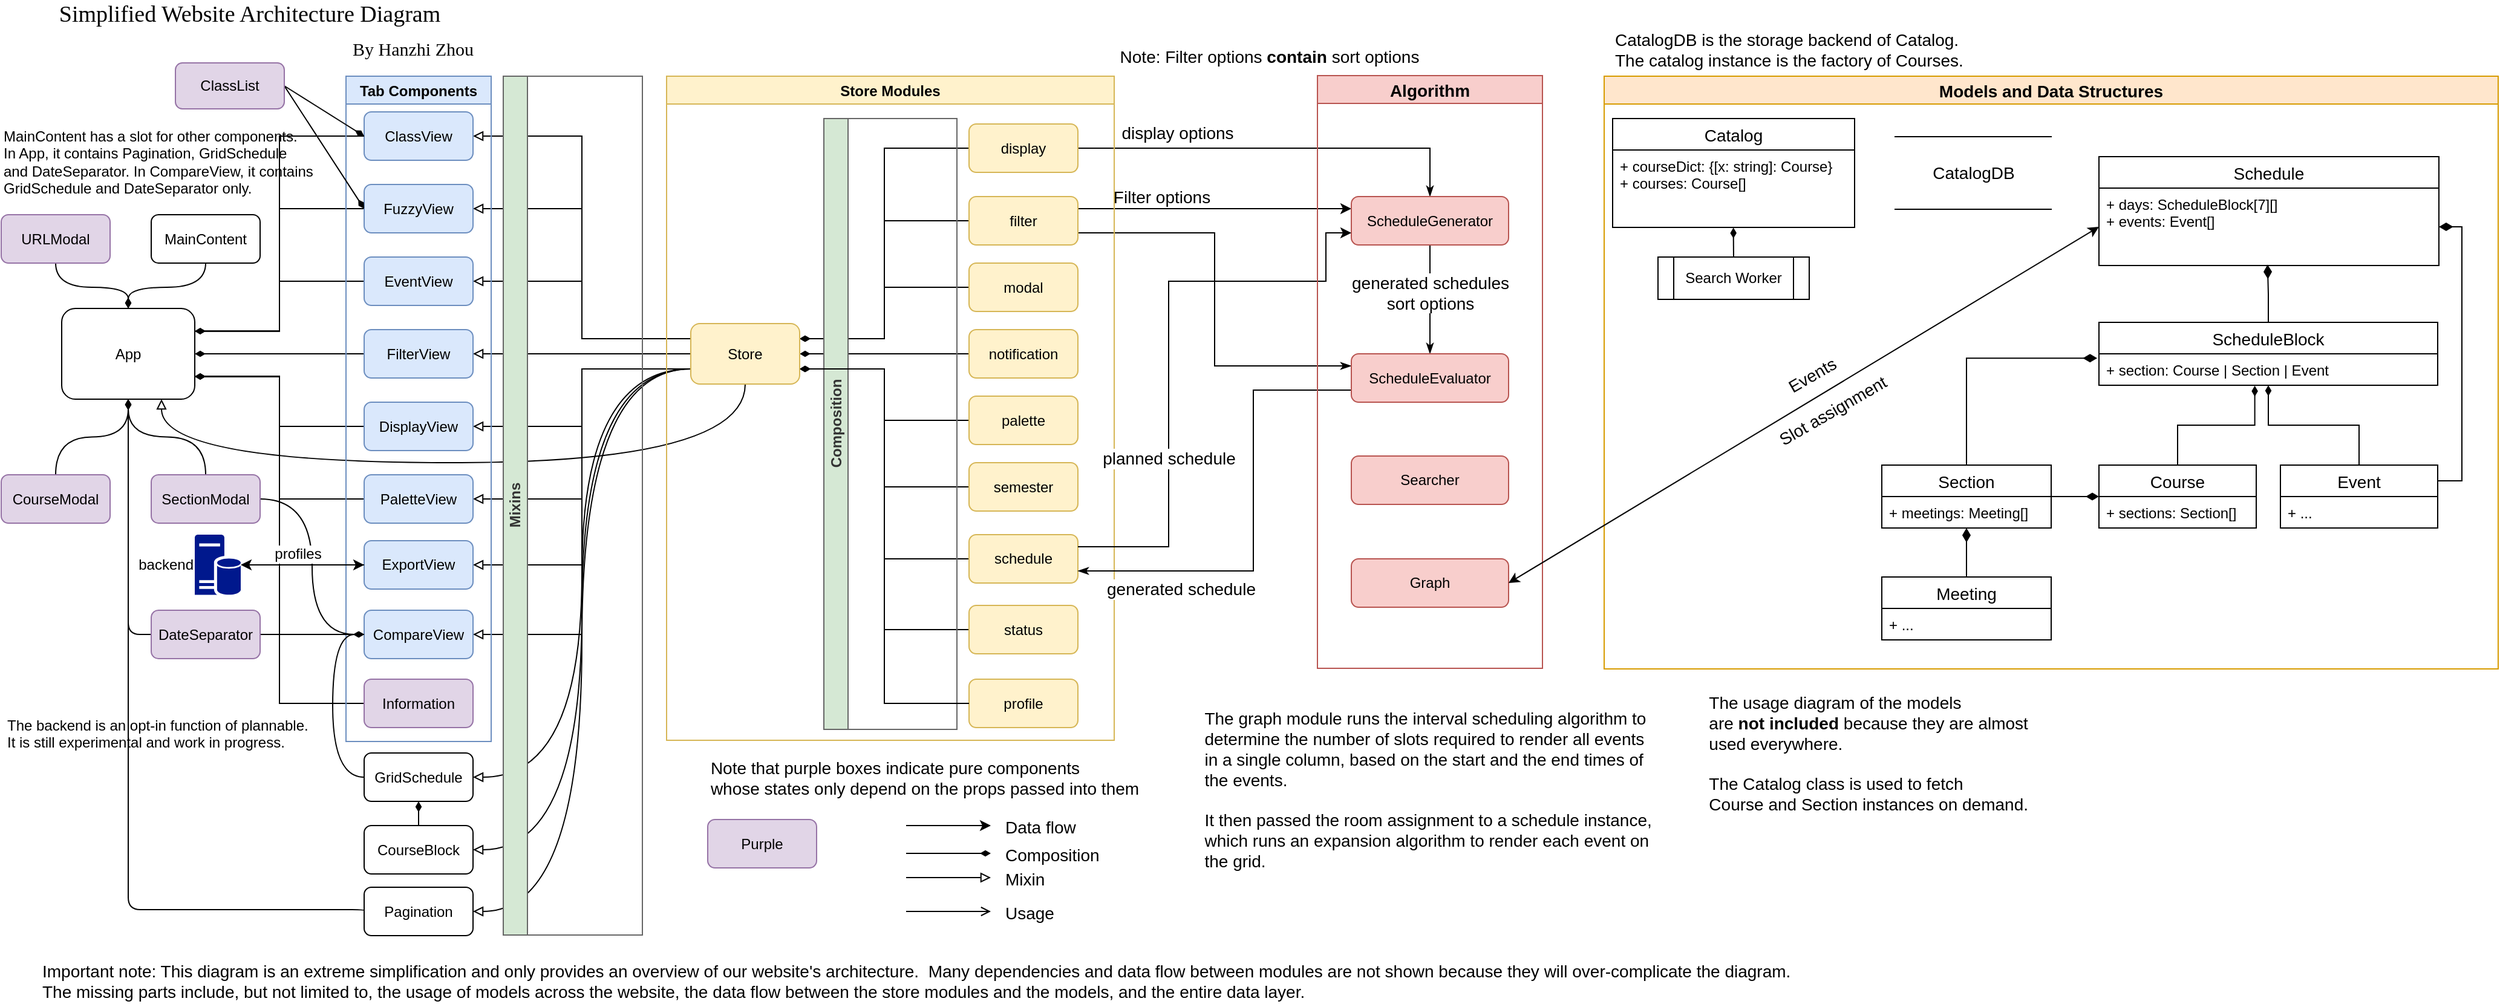 <mxfile version="14.1.7" type="github">
  <diagram id="ERyFU8kMDomWasQHlO6M" name="Page-1">
    <mxGraphModel dx="1550" dy="811" grid="1" gridSize="10" guides="1" tooltips="1" connect="1" arrows="1" fold="1" page="1" pageScale="1" pageWidth="1100" pageHeight="850" math="0" shadow="0">
      <root>
        <mxCell id="0" />
        <mxCell id="1" parent="0" />
        <mxCell id="Muoc5TNMA0XhnlQShsyw-18" style="edgeStyle=orthogonalEdgeStyle;rounded=1;orthogonalLoop=1;jettySize=auto;html=1;exitX=0;exitY=0.5;exitDx=0;exitDy=0;entryX=0.5;entryY=1;entryDx=0;entryDy=0;endArrow=diamondThin;endFill=1;" parent="1" source="nzDxdYiODuAXyzOCH1LF-58" target="nzDxdYiODuAXyzOCH1LF-39" edge="1">
          <mxGeometry relative="1" as="geometry">
            <Array as="points">
              <mxPoint x="306" y="760" />
              <mxPoint x="111" y="760" />
            </Array>
          </mxGeometry>
        </mxCell>
        <mxCell id="nzDxdYiODuAXyzOCH1LF-1" style="edgeStyle=orthogonalEdgeStyle;rounded=0;orthogonalLoop=1;jettySize=auto;html=1;exitX=0;exitY=0.5;exitDx=0;exitDy=0;startArrow=none;startFill=0;endArrow=diamondThin;endFill=1;fontSize=14;entryX=1;entryY=0.75;entryDx=0;entryDy=0;" parent="1" source="nzDxdYiODuAXyzOCH1LF-52" target="nzDxdYiODuAXyzOCH1LF-20" edge="1">
          <mxGeometry relative="1" as="geometry">
            <mxPoint x="671" y="360.5" as="targetPoint" />
          </mxGeometry>
        </mxCell>
        <mxCell id="nzDxdYiODuAXyzOCH1LF-2" style="edgeStyle=orthogonalEdgeStyle;rounded=0;orthogonalLoop=1;jettySize=auto;html=1;exitX=1;exitY=0.25;exitDx=0;exitDy=0;entryX=0;entryY=0.5;entryDx=0;entryDy=0;endArrow=none;endFill=0;startArrow=diamondThin;startFill=1;" parent="1" source="nzDxdYiODuAXyzOCH1LF-20" target="nzDxdYiODuAXyzOCH1LF-31" edge="1">
          <mxGeometry relative="1" as="geometry" />
        </mxCell>
        <mxCell id="nzDxdYiODuAXyzOCH1LF-3" style="edgeStyle=orthogonalEdgeStyle;rounded=0;orthogonalLoop=1;jettySize=auto;html=1;exitX=1;exitY=0.75;exitDx=0;exitDy=0;entryX=0;entryY=0.5;entryDx=0;entryDy=0;endArrow=none;endFill=0;startArrow=diamondThin;startFill=1;" parent="1" source="nzDxdYiODuAXyzOCH1LF-20" target="nzDxdYiODuAXyzOCH1LF-51" edge="1">
          <mxGeometry relative="1" as="geometry" />
        </mxCell>
        <mxCell id="nzDxdYiODuAXyzOCH1LF-4" style="edgeStyle=orthogonalEdgeStyle;rounded=0;orthogonalLoop=1;jettySize=auto;html=1;exitX=1;exitY=0.75;exitDx=0;exitDy=0;entryX=0;entryY=0.5;entryDx=0;entryDy=0;endArrow=none;endFill=0;startArrow=diamondThin;startFill=1;" parent="1" source="nzDxdYiODuAXyzOCH1LF-20" target="nzDxdYiODuAXyzOCH1LF-32" edge="1">
          <mxGeometry relative="1" as="geometry" />
        </mxCell>
        <mxCell id="nzDxdYiODuAXyzOCH1LF-5" style="edgeStyle=orthogonalEdgeStyle;rounded=0;orthogonalLoop=1;jettySize=auto;html=1;exitX=1;exitY=0.75;exitDx=0;exitDy=0;entryX=0;entryY=0.5;entryDx=0;entryDy=0;endArrow=none;endFill=0;startArrow=diamondThin;startFill=1;" parent="1" source="nzDxdYiODuAXyzOCH1LF-20" target="nzDxdYiODuAXyzOCH1LF-21" edge="1">
          <mxGeometry relative="1" as="geometry" />
        </mxCell>
        <mxCell id="nzDxdYiODuAXyzOCH1LF-6" style="edgeStyle=orthogonalEdgeStyle;rounded=0;orthogonalLoop=1;jettySize=auto;html=1;exitX=1;exitY=0.25;exitDx=0;exitDy=0;entryX=0;entryY=0.5;entryDx=0;entryDy=0;endArrow=none;endFill=0;startArrow=diamondThin;startFill=1;" parent="1" source="nzDxdYiODuAXyzOCH1LF-20" target="nzDxdYiODuAXyzOCH1LF-28" edge="1">
          <mxGeometry relative="1" as="geometry" />
        </mxCell>
        <mxCell id="nzDxdYiODuAXyzOCH1LF-7" style="edgeStyle=orthogonalEdgeStyle;rounded=0;orthogonalLoop=1;jettySize=auto;html=1;exitX=1;exitY=0.5;exitDx=0;exitDy=0;entryX=0;entryY=0.5;entryDx=0;entryDy=0;endArrow=none;endFill=0;startArrow=diamondThin;startFill=1;" parent="1" source="nzDxdYiODuAXyzOCH1LF-20" target="nzDxdYiODuAXyzOCH1LF-27" edge="1">
          <mxGeometry relative="1" as="geometry" />
        </mxCell>
        <mxCell id="nzDxdYiODuAXyzOCH1LF-8" style="edgeStyle=orthogonalEdgeStyle;rounded=0;orthogonalLoop=1;jettySize=auto;html=1;exitX=1;exitY=0.25;exitDx=0;exitDy=0;entryX=0;entryY=0.5;entryDx=0;entryDy=0;endArrow=none;endFill=0;startArrow=diamondThin;startFill=1;" parent="1" source="nzDxdYiODuAXyzOCH1LF-20" target="nzDxdYiODuAXyzOCH1LF-26" edge="1">
          <mxGeometry relative="1" as="geometry" />
        </mxCell>
        <mxCell id="nzDxdYiODuAXyzOCH1LF-9" style="edgeStyle=orthogonalEdgeStyle;rounded=0;orthogonalLoop=1;jettySize=auto;html=1;exitX=0;exitY=0.25;exitDx=0;exitDy=0;entryX=1;entryY=0.5;entryDx=0;entryDy=0;endArrow=block;endFill=0;startArrow=none;startFill=0;" parent="1" source="nzDxdYiODuAXyzOCH1LF-20" target="nzDxdYiODuAXyzOCH1LF-33" edge="1">
          <mxGeometry relative="1" as="geometry" />
        </mxCell>
        <mxCell id="nzDxdYiODuAXyzOCH1LF-10" style="edgeStyle=orthogonalEdgeStyle;rounded=0;orthogonalLoop=1;jettySize=auto;html=1;exitX=0;exitY=0.5;exitDx=0;exitDy=0;entryX=1;entryY=0.5;entryDx=0;entryDy=0;endArrow=block;endFill=0;startArrow=none;startFill=0;" parent="1" source="nzDxdYiODuAXyzOCH1LF-20" target="nzDxdYiODuAXyzOCH1LF-41" edge="1">
          <mxGeometry relative="1" as="geometry" />
        </mxCell>
        <mxCell id="nzDxdYiODuAXyzOCH1LF-11" style="edgeStyle=orthogonalEdgeStyle;rounded=0;orthogonalLoop=1;jettySize=auto;html=1;exitX=0;exitY=0.75;exitDx=0;exitDy=0;entryX=1;entryY=0.5;entryDx=0;entryDy=0;endArrow=block;endFill=0;startArrow=none;startFill=0;" parent="1" source="nzDxdYiODuAXyzOCH1LF-20" target="nzDxdYiODuAXyzOCH1LF-43" edge="1">
          <mxGeometry relative="1" as="geometry" />
        </mxCell>
        <mxCell id="nzDxdYiODuAXyzOCH1LF-12" style="edgeStyle=orthogonalEdgeStyle;rounded=0;orthogonalLoop=1;jettySize=auto;html=1;exitX=0;exitY=0.75;exitDx=0;exitDy=0;entryX=1;entryY=0.5;entryDx=0;entryDy=0;endArrow=block;endFill=0;startArrow=none;startFill=0;" parent="1" source="nzDxdYiODuAXyzOCH1LF-20" target="nzDxdYiODuAXyzOCH1LF-45" edge="1">
          <mxGeometry relative="1" as="geometry" />
        </mxCell>
        <mxCell id="nzDxdYiODuAXyzOCH1LF-13" style="edgeStyle=orthogonalEdgeStyle;rounded=0;orthogonalLoop=1;jettySize=auto;html=1;exitX=0;exitY=0.25;exitDx=0;exitDy=0;entryX=1;entryY=0.5;entryDx=0;entryDy=0;endArrow=block;endFill=0;startArrow=none;startFill=0;" parent="1" source="nzDxdYiODuAXyzOCH1LF-20" target="nzDxdYiODuAXyzOCH1LF-35" edge="1">
          <mxGeometry relative="1" as="geometry" />
        </mxCell>
        <mxCell id="nzDxdYiODuAXyzOCH1LF-14" style="edgeStyle=orthogonalEdgeStyle;rounded=0;orthogonalLoop=1;jettySize=auto;html=1;exitX=0;exitY=0.25;exitDx=0;exitDy=0;entryX=1;entryY=0.5;entryDx=0;entryDy=0;endArrow=block;endFill=0;startArrow=none;startFill=0;" parent="1" source="nzDxdYiODuAXyzOCH1LF-20" target="nzDxdYiODuAXyzOCH1LF-37" edge="1">
          <mxGeometry relative="1" as="geometry" />
        </mxCell>
        <mxCell id="nzDxdYiODuAXyzOCH1LF-15" style="edgeStyle=orthogonalEdgeStyle;curved=1;rounded=0;orthogonalLoop=1;jettySize=auto;html=1;exitX=0;exitY=0.75;exitDx=0;exitDy=0;startArrow=none;startFill=0;endArrow=block;endFill=0;entryX=1;entryY=0.5;entryDx=0;entryDy=0;" parent="1" source="nzDxdYiODuAXyzOCH1LF-20" target="nzDxdYiODuAXyzOCH1LF-60" edge="1">
          <mxGeometry relative="1" as="geometry">
            <mxPoint x="406" y="580.5" as="targetPoint" />
          </mxGeometry>
        </mxCell>
        <mxCell id="nzDxdYiODuAXyzOCH1LF-16" style="edgeStyle=orthogonalEdgeStyle;curved=1;rounded=0;orthogonalLoop=1;jettySize=auto;html=1;exitX=0;exitY=0.75;exitDx=0;exitDy=0;entryX=1;entryY=0.5;entryDx=0;entryDy=0;startArrow=none;startFill=0;endArrow=block;endFill=0;" parent="1" source="nzDxdYiODuAXyzOCH1LF-20" target="nzDxdYiODuAXyzOCH1LF-62" edge="1">
          <mxGeometry relative="1" as="geometry">
            <mxPoint x="398" y="640.5" as="targetPoint" />
          </mxGeometry>
        </mxCell>
        <mxCell id="nzDxdYiODuAXyzOCH1LF-17" style="edgeStyle=orthogonalEdgeStyle;curved=1;rounded=0;orthogonalLoop=1;jettySize=auto;html=1;exitX=0;exitY=0.75;exitDx=0;exitDy=0;entryX=1;entryY=0.5;entryDx=0;entryDy=0;startArrow=none;startFill=0;endArrow=block;endFill=0;" parent="1" source="nzDxdYiODuAXyzOCH1LF-20" target="nzDxdYiODuAXyzOCH1LF-58" edge="1">
          <mxGeometry relative="1" as="geometry" />
        </mxCell>
        <mxCell id="nzDxdYiODuAXyzOCH1LF-18" style="edgeStyle=orthogonalEdgeStyle;curved=1;rounded=0;orthogonalLoop=1;jettySize=auto;html=1;exitX=0.5;exitY=1;exitDx=0;exitDy=0;entryX=0.75;entryY=1;entryDx=0;entryDy=0;startArrow=none;startFill=0;endArrow=block;endFill=0;" parent="1" source="nzDxdYiODuAXyzOCH1LF-20" target="nzDxdYiODuAXyzOCH1LF-39" edge="1">
          <mxGeometry relative="1" as="geometry">
            <Array as="points">
              <mxPoint x="621" y="390.5" />
              <mxPoint x="139" y="390.5" />
            </Array>
          </mxGeometry>
        </mxCell>
        <mxCell id="nzDxdYiODuAXyzOCH1LF-19" style="edgeStyle=orthogonalEdgeStyle;rounded=0;orthogonalLoop=1;jettySize=auto;html=1;exitX=0;exitY=0.75;exitDx=0;exitDy=0;entryX=1;entryY=0.5;entryDx=0;entryDy=0;endArrow=block;endFill=0;" parent="1" source="nzDxdYiODuAXyzOCH1LF-20" target="nzDxdYiODuAXyzOCH1LF-49" edge="1">
          <mxGeometry relative="1" as="geometry" />
        </mxCell>
        <mxCell id="Muoc5TNMA0XhnlQShsyw-12" style="edgeStyle=orthogonalEdgeStyle;rounded=0;orthogonalLoop=1;jettySize=auto;html=1;exitX=0;exitY=0.75;exitDx=0;exitDy=0;entryX=1;entryY=0.5;entryDx=0;entryDy=0;endArrow=block;endFill=0;" parent="1" source="nzDxdYiODuAXyzOCH1LF-20" target="Muoc5TNMA0XhnlQShsyw-10" edge="1">
          <mxGeometry relative="1" as="geometry" />
        </mxCell>
        <mxCell id="nzDxdYiODuAXyzOCH1LF-20" value="Store" style="rounded=1;whiteSpace=wrap;html=1;fillColor=#fff2cc;strokeColor=#d6b656;" parent="1" vertex="1">
          <mxGeometry x="576" y="275.5" width="90" height="50" as="geometry" />
        </mxCell>
        <mxCell id="nzDxdYiODuAXyzOCH1LF-21" value="palette" style="rounded=1;whiteSpace=wrap;html=1;fillColor=#fff2cc;strokeColor=#d6b656;" parent="1" vertex="1">
          <mxGeometry x="806" y="335.5" width="90" height="40" as="geometry" />
        </mxCell>
        <mxCell id="nzDxdYiODuAXyzOCH1LF-22" style="edgeStyle=orthogonalEdgeStyle;rounded=0;orthogonalLoop=1;jettySize=auto;html=1;exitX=1;exitY=0.75;exitDx=0;exitDy=0;entryX=0;entryY=0.25;entryDx=0;entryDy=0;startArrow=none;startFill=0;endArrow=classicThin;endFill=1;fontSize=14;" parent="1" source="nzDxdYiODuAXyzOCH1LF-26" target="nzDxdYiODuAXyzOCH1LF-85" edge="1">
          <mxGeometry relative="1" as="geometry" />
        </mxCell>
        <mxCell id="nzDxdYiODuAXyzOCH1LF-23" value="sort options" style="text;html=1;resizable=0;points=[];align=center;verticalAlign=middle;labelBackgroundColor=#ffffff;fontSize=14;" parent="nzDxdYiODuAXyzOCH1LF-22" vertex="1" connectable="0">
          <mxGeometry x="0.28" y="12" relative="1" as="geometry">
            <mxPoint x="-55" y="-134" as="offset" />
          </mxGeometry>
        </mxCell>
        <mxCell id="nzDxdYiODuAXyzOCH1LF-24" style="edgeStyle=orthogonalEdgeStyle;rounded=0;orthogonalLoop=1;jettySize=auto;html=1;exitX=1;exitY=0.25;exitDx=0;exitDy=0;entryX=0;entryY=0.25;entryDx=0;entryDy=0;" parent="1" source="nzDxdYiODuAXyzOCH1LF-26" target="nzDxdYiODuAXyzOCH1LF-71" edge="1">
          <mxGeometry relative="1" as="geometry">
            <Array as="points">
              <mxPoint x="1081" y="180.5" />
              <mxPoint x="1081" y="180.5" />
            </Array>
          </mxGeometry>
        </mxCell>
        <mxCell id="nzDxdYiODuAXyzOCH1LF-25" value="Filter options" style="text;html=1;resizable=0;points=[];align=center;verticalAlign=middle;labelBackgroundColor=#ffffff;fontSize=14;" parent="nzDxdYiODuAXyzOCH1LF-24" vertex="1" connectable="0">
          <mxGeometry x="-0.214" relative="1" as="geometry">
            <mxPoint x="-20" y="-10" as="offset" />
          </mxGeometry>
        </mxCell>
        <mxCell id="nzDxdYiODuAXyzOCH1LF-26" value="filter" style="rounded=1;whiteSpace=wrap;html=1;fillColor=#fff2cc;strokeColor=#d6b656;" parent="1" vertex="1">
          <mxGeometry x="806" y="170.5" width="90" height="40" as="geometry" />
        </mxCell>
        <mxCell id="nzDxdYiODuAXyzOCH1LF-27" value="notification" style="rounded=1;whiteSpace=wrap;html=1;fillColor=#fff2cc;strokeColor=#d6b656;" parent="1" vertex="1">
          <mxGeometry x="806" y="280.5" width="90" height="40" as="geometry" />
        </mxCell>
        <mxCell id="nzDxdYiODuAXyzOCH1LF-28" value="modal" style="rounded=1;whiteSpace=wrap;html=1;fillColor=#fff2cc;strokeColor=#d6b656;" parent="1" vertex="1">
          <mxGeometry x="806" y="225.5" width="90" height="40" as="geometry" />
        </mxCell>
        <mxCell id="nzDxdYiODuAXyzOCH1LF-29" style="edgeStyle=orthogonalEdgeStyle;rounded=0;orthogonalLoop=1;jettySize=auto;html=1;entryX=0.5;entryY=0;entryDx=0;entryDy=0;startArrow=none;startFill=0;endArrow=classicThin;endFill=1;fontSize=15;" parent="1" source="nzDxdYiODuAXyzOCH1LF-31" target="nzDxdYiODuAXyzOCH1LF-71" edge="1">
          <mxGeometry relative="1" as="geometry" />
        </mxCell>
        <mxCell id="nzDxdYiODuAXyzOCH1LF-30" value="display options" style="text;html=1;resizable=0;points=[];align=center;verticalAlign=middle;labelBackgroundColor=#ffffff;fontSize=14;" parent="nzDxdYiODuAXyzOCH1LF-29" vertex="1" connectable="0">
          <mxGeometry x="0.137" y="1" relative="1" as="geometry">
            <mxPoint x="-106" y="-11.5" as="offset" />
          </mxGeometry>
        </mxCell>
        <mxCell id="nzDxdYiODuAXyzOCH1LF-31" value="display" style="rounded=1;whiteSpace=wrap;html=1;fillColor=#fff2cc;strokeColor=#d6b656;" parent="1" vertex="1">
          <mxGeometry x="806" y="110.5" width="90" height="40" as="geometry" />
        </mxCell>
        <mxCell id="nzDxdYiODuAXyzOCH1LF-32" value="semester" style="rounded=1;whiteSpace=wrap;html=1;fillColor=#fff2cc;strokeColor=#d6b656;" parent="1" vertex="1">
          <mxGeometry x="806" y="390.5" width="90" height="40" as="geometry" />
        </mxCell>
        <mxCell id="nzDxdYiODuAXyzOCH1LF-33" value="ClassView" style="rounded=1;whiteSpace=wrap;html=1;fillColor=#dae8fc;strokeColor=#6c8ebf;" parent="1" vertex="1">
          <mxGeometry x="306" y="100.5" width="90" height="40" as="geometry" />
        </mxCell>
        <mxCell id="nzDxdYiODuAXyzOCH1LF-34" style="edgeStyle=orthogonalEdgeStyle;rounded=0;orthogonalLoop=1;jettySize=auto;html=1;exitX=0;exitY=0.5;exitDx=0;exitDy=0;entryX=1;entryY=0.25;entryDx=0;entryDy=0;endArrow=diamondThin;endFill=1;" parent="1" source="nzDxdYiODuAXyzOCH1LF-35" target="nzDxdYiODuAXyzOCH1LF-39" edge="1">
          <mxGeometry relative="1" as="geometry" />
        </mxCell>
        <mxCell id="nzDxdYiODuAXyzOCH1LF-35" value="FuzzyView" style="rounded=1;whiteSpace=wrap;html=1;fillColor=#dae8fc;strokeColor=#6c8ebf;" parent="1" vertex="1">
          <mxGeometry x="306" y="160.5" width="90" height="40" as="geometry" />
        </mxCell>
        <mxCell id="nzDxdYiODuAXyzOCH1LF-36" style="edgeStyle=orthogonalEdgeStyle;rounded=0;orthogonalLoop=1;jettySize=auto;html=1;exitX=0;exitY=0.5;exitDx=0;exitDy=0;entryX=1;entryY=0.25;entryDx=0;entryDy=0;endArrow=diamondThin;endFill=1;" parent="1" source="nzDxdYiODuAXyzOCH1LF-37" target="nzDxdYiODuAXyzOCH1LF-39" edge="1">
          <mxGeometry relative="1" as="geometry" />
        </mxCell>
        <mxCell id="nzDxdYiODuAXyzOCH1LF-37" value="EventView" style="rounded=1;whiteSpace=wrap;html=1;fillColor=#dae8fc;strokeColor=#6c8ebf;" parent="1" vertex="1">
          <mxGeometry x="306" y="220.5" width="90" height="40" as="geometry" />
        </mxCell>
        <mxCell id="nzDxdYiODuAXyzOCH1LF-38" style="edgeStyle=orthogonalEdgeStyle;rounded=0;orthogonalLoop=1;jettySize=auto;html=1;exitX=1;exitY=0.25;exitDx=0;exitDy=0;entryX=0;entryY=0.5;entryDx=0;entryDy=0;endArrow=none;endFill=0;startArrow=diamondThin;startFill=1;" parent="1" source="nzDxdYiODuAXyzOCH1LF-39" target="nzDxdYiODuAXyzOCH1LF-33" edge="1">
          <mxGeometry relative="1" as="geometry">
            <Array as="points">
              <mxPoint x="236" y="281.5" />
              <mxPoint x="236" y="120.5" />
            </Array>
          </mxGeometry>
        </mxCell>
        <mxCell id="nzDxdYiODuAXyzOCH1LF-39" value="App" style="rounded=1;whiteSpace=wrap;html=1;" parent="1" vertex="1">
          <mxGeometry x="56" y="263" width="110" height="75" as="geometry" />
        </mxCell>
        <mxCell id="nzDxdYiODuAXyzOCH1LF-40" style="edgeStyle=orthogonalEdgeStyle;rounded=0;orthogonalLoop=1;jettySize=auto;html=1;exitX=0;exitY=0.5;exitDx=0;exitDy=0;entryX=1;entryY=0.5;entryDx=0;entryDy=0;endArrow=diamondThin;endFill=1;" parent="1" source="nzDxdYiODuAXyzOCH1LF-41" target="nzDxdYiODuAXyzOCH1LF-39" edge="1">
          <mxGeometry relative="1" as="geometry" />
        </mxCell>
        <mxCell id="nzDxdYiODuAXyzOCH1LF-41" value="FilterView" style="rounded=1;whiteSpace=wrap;html=1;fillColor=#dae8fc;strokeColor=#6c8ebf;" parent="1" vertex="1">
          <mxGeometry x="306" y="280.5" width="90" height="40" as="geometry" />
        </mxCell>
        <mxCell id="nzDxdYiODuAXyzOCH1LF-42" style="edgeStyle=orthogonalEdgeStyle;rounded=0;orthogonalLoop=1;jettySize=auto;html=1;exitX=0;exitY=0.5;exitDx=0;exitDy=0;entryX=1;entryY=0.75;entryDx=0;entryDy=0;endArrow=diamondThin;endFill=1;" parent="1" source="nzDxdYiODuAXyzOCH1LF-43" target="nzDxdYiODuAXyzOCH1LF-39" edge="1">
          <mxGeometry relative="1" as="geometry" />
        </mxCell>
        <mxCell id="nzDxdYiODuAXyzOCH1LF-43" value="DisplayView" style="rounded=1;whiteSpace=wrap;html=1;fillColor=#dae8fc;strokeColor=#6c8ebf;" parent="1" vertex="1">
          <mxGeometry x="306" y="340.5" width="90" height="40" as="geometry" />
        </mxCell>
        <mxCell id="nzDxdYiODuAXyzOCH1LF-44" style="edgeStyle=orthogonalEdgeStyle;rounded=0;orthogonalLoop=1;jettySize=auto;html=1;exitX=0;exitY=0.5;exitDx=0;exitDy=0;endArrow=diamondThin;endFill=1;entryX=1;entryY=0.75;entryDx=0;entryDy=0;" parent="1" source="nzDxdYiODuAXyzOCH1LF-45" target="nzDxdYiODuAXyzOCH1LF-39" edge="1">
          <mxGeometry relative="1" as="geometry">
            <mxPoint x="176" y="370.5" as="targetPoint" />
          </mxGeometry>
        </mxCell>
        <mxCell id="nzDxdYiODuAXyzOCH1LF-45" value="PaletteView" style="rounded=1;whiteSpace=wrap;html=1;fillColor=#dae8fc;strokeColor=#6c8ebf;" parent="1" vertex="1">
          <mxGeometry x="306" y="400.5" width="90" height="40" as="geometry" />
        </mxCell>
        <mxCell id="nzDxdYiODuAXyzOCH1LF-46" style="edgeStyle=orthogonalEdgeStyle;rounded=0;orthogonalLoop=1;jettySize=auto;html=1;exitX=0;exitY=0.5;exitDx=0;exitDy=0;entryX=1;entryY=0.75;entryDx=0;entryDy=0;endArrow=diamondThin;endFill=1;" parent="1" source="nzDxdYiODuAXyzOCH1LF-48" target="nzDxdYiODuAXyzOCH1LF-39" edge="1">
          <mxGeometry relative="1" as="geometry" />
        </mxCell>
        <mxCell id="nzDxdYiODuAXyzOCH1LF-47" value="Tab Components" style="swimlane;startSize=23;fillColor=#dae8fc;strokeColor=#6c8ebf;" parent="1" vertex="1">
          <mxGeometry x="291" y="71" width="120" height="550" as="geometry" />
        </mxCell>
        <mxCell id="nzDxdYiODuAXyzOCH1LF-48" value="Information" style="rounded=1;whiteSpace=wrap;html=1;fillColor=#e1d5e7;strokeColor=#9673a6;gradientDirection=east;" parent="nzDxdYiODuAXyzOCH1LF-47" vertex="1">
          <mxGeometry x="15" y="498.5" width="90" height="40" as="geometry" />
        </mxCell>
        <mxCell id="nzDxdYiODuAXyzOCH1LF-49" value="ExportView" style="rounded=1;whiteSpace=wrap;html=1;fillColor=#dae8fc;strokeColor=#6c8ebf;" parent="nzDxdYiODuAXyzOCH1LF-47" vertex="1">
          <mxGeometry x="15" y="384" width="90" height="40" as="geometry" />
        </mxCell>
        <mxCell id="Muoc5TNMA0XhnlQShsyw-10" value="CompareView" style="rounded=1;whiteSpace=wrap;html=1;fillColor=#dae8fc;strokeColor=#6c8ebf;" parent="nzDxdYiODuAXyzOCH1LF-47" vertex="1">
          <mxGeometry x="15" y="441.5" width="90" height="40" as="geometry" />
        </mxCell>
        <mxCell id="nzDxdYiODuAXyzOCH1LF-50" value="Store Modules" style="swimlane;startSize=23;fillColor=#fff2cc;strokeColor=#d6b656;" parent="1" vertex="1">
          <mxGeometry x="556" y="71" width="370" height="549" as="geometry" />
        </mxCell>
        <mxCell id="nzDxdYiODuAXyzOCH1LF-51" value="status" style="rounded=1;whiteSpace=wrap;html=1;fillColor=#fff2cc;strokeColor=#d6b656;" parent="nzDxdYiODuAXyzOCH1LF-50" vertex="1">
          <mxGeometry x="250" y="437.5" width="90" height="40" as="geometry" />
        </mxCell>
        <mxCell id="nzDxdYiODuAXyzOCH1LF-52" value="schedule" style="rounded=1;whiteSpace=wrap;html=1;fillColor=#fff2cc;strokeColor=#d6b656;" parent="nzDxdYiODuAXyzOCH1LF-50" vertex="1">
          <mxGeometry x="250" y="379" width="90" height="40" as="geometry" />
        </mxCell>
        <mxCell id="nzDxdYiODuAXyzOCH1LF-53" value="Composition" style="swimlane;html=1;horizontal=0;startSize=20;fillColor=#D5E8D4;strokeColor=#666666;fontColor=#333333;container=0;shadow=0;glass=0;noLabel=0;" parent="nzDxdYiODuAXyzOCH1LF-50" vertex="1">
          <mxGeometry x="130" y="35" width="110" height="505" as="geometry" />
        </mxCell>
        <mxCell id="Muoc5TNMA0XhnlQShsyw-3" value="profile" style="rounded=1;whiteSpace=wrap;html=1;fillColor=#fff2cc;strokeColor=#d6b656;" parent="nzDxdYiODuAXyzOCH1LF-50" vertex="1">
          <mxGeometry x="250" y="498.5" width="90" height="40" as="geometry" />
        </mxCell>
        <mxCell id="nzDxdYiODuAXyzOCH1LF-54" value="Mixins" style="swimlane;html=1;horizontal=0;startSize=20;fillColor=#D5E8D4;strokeColor=#666666;fontColor=#333333;container=0;shadow=0;glass=0;noLabel=0;" parent="1" vertex="1">
          <mxGeometry x="421" y="71" width="115" height="710" as="geometry" />
        </mxCell>
        <mxCell id="iQl6EakvjAqMdKo7xbz1-8" style="edgeStyle=none;rounded=0;orthogonalLoop=1;jettySize=auto;html=1;exitX=1;exitY=0.5;exitDx=0;exitDy=0;entryX=0;entryY=0.5;entryDx=0;entryDy=0;startArrow=none;startFill=0;endArrow=diamondThin;endFill=1;" edge="1" parent="1" source="nzDxdYiODuAXyzOCH1LF-56" target="nzDxdYiODuAXyzOCH1LF-33">
          <mxGeometry relative="1" as="geometry" />
        </mxCell>
        <mxCell id="iQl6EakvjAqMdKo7xbz1-9" style="edgeStyle=none;rounded=0;orthogonalLoop=1;jettySize=auto;html=1;exitX=1;exitY=0.5;exitDx=0;exitDy=0;entryX=0;entryY=0.5;entryDx=0;entryDy=0;startArrow=none;startFill=0;endArrow=diamondThin;endFill=1;" edge="1" parent="1" source="nzDxdYiODuAXyzOCH1LF-56" target="nzDxdYiODuAXyzOCH1LF-35">
          <mxGeometry relative="1" as="geometry" />
        </mxCell>
        <mxCell id="nzDxdYiODuAXyzOCH1LF-56" value="ClassList" style="rounded=1;whiteSpace=wrap;html=1;shadow=0;glass=0;fillColor=#e1d5e7;strokeColor=#9673a6;" parent="1" vertex="1">
          <mxGeometry x="150" y="60" width="90" height="38" as="geometry" />
        </mxCell>
        <mxCell id="nzDxdYiODuAXyzOCH1LF-58" value="Pagination" style="rounded=1;whiteSpace=wrap;html=1;" parent="1" vertex="1">
          <mxGeometry x="306" y="741.5" width="90" height="40" as="geometry" />
        </mxCell>
        <mxCell id="nHiB1nygXGf1CDyIcivE-1" style="edgeStyle=orthogonalEdgeStyle;rounded=0;orthogonalLoop=1;jettySize=auto;html=1;exitX=0;exitY=0.5;exitDx=0;exitDy=0;entryX=0;entryY=0.5;entryDx=0;entryDy=0;curved=1;endArrow=diamondThin;endFill=1;" parent="1" source="nzDxdYiODuAXyzOCH1LF-60" target="Muoc5TNMA0XhnlQShsyw-10" edge="1">
          <mxGeometry relative="1" as="geometry">
            <Array as="points">
              <mxPoint x="280" y="650" />
              <mxPoint x="280" y="533" />
            </Array>
          </mxGeometry>
        </mxCell>
        <mxCell id="nzDxdYiODuAXyzOCH1LF-60" value="GridSchedule" style="rounded=1;whiteSpace=wrap;html=1;" parent="1" vertex="1">
          <mxGeometry x="306" y="630.5" width="90" height="40" as="geometry" />
        </mxCell>
        <mxCell id="nzDxdYiODuAXyzOCH1LF-61" style="edgeStyle=orthogonalEdgeStyle;curved=1;rounded=0;orthogonalLoop=1;jettySize=auto;html=1;exitX=0.5;exitY=0;exitDx=0;exitDy=0;entryX=0.5;entryY=1;entryDx=0;entryDy=0;startArrow=none;startFill=0;endArrow=diamondThin;endFill=1;" parent="1" source="nzDxdYiODuAXyzOCH1LF-62" target="nzDxdYiODuAXyzOCH1LF-60" edge="1">
          <mxGeometry relative="1" as="geometry" />
        </mxCell>
        <mxCell id="nzDxdYiODuAXyzOCH1LF-62" value="CourseBlock" style="rounded=1;whiteSpace=wrap;html=1;" parent="1" vertex="1">
          <mxGeometry x="306" y="690.5" width="90" height="40" as="geometry" />
        </mxCell>
        <mxCell id="nzDxdYiODuAXyzOCH1LF-63" value="" style="edgeStyle=orthogonalEdgeStyle;curved=1;rounded=0;orthogonalLoop=1;jettySize=auto;html=1;startArrow=none;startFill=0;endArrow=diamondThin;endFill=1;" parent="1" source="nzDxdYiODuAXyzOCH1LF-64" target="nzDxdYiODuAXyzOCH1LF-39" edge="1">
          <mxGeometry relative="1" as="geometry" />
        </mxCell>
        <mxCell id="nzDxdYiODuAXyzOCH1LF-64" value="CourseModal" style="rounded=1;whiteSpace=wrap;html=1;fillColor=#e1d5e7;strokeColor=#9673a6;" parent="1" vertex="1">
          <mxGeometry x="6" y="400.5" width="90" height="40" as="geometry" />
        </mxCell>
        <mxCell id="nzDxdYiODuAXyzOCH1LF-65" value="" style="edgeStyle=orthogonalEdgeStyle;curved=1;rounded=0;orthogonalLoop=1;jettySize=auto;html=1;startArrow=none;startFill=0;endArrow=diamondThin;endFill=1;" parent="1" source="nzDxdYiODuAXyzOCH1LF-66" target="nzDxdYiODuAXyzOCH1LF-39" edge="1">
          <mxGeometry relative="1" as="geometry" />
        </mxCell>
        <mxCell id="nzDxdYiODuAXyzOCH1LF-66" value="MainContent" style="rounded=1;whiteSpace=wrap;html=1;" parent="1" vertex="1">
          <mxGeometry x="130" y="185.5" width="90" height="40" as="geometry" />
        </mxCell>
        <mxCell id="nzDxdYiODuAXyzOCH1LF-67" value="Purple" style="rounded=1;whiteSpace=wrap;html=1;fillColor=#e1d5e7;strokeColor=#9673a6;" parent="1" vertex="1">
          <mxGeometry x="590" y="685.5" width="90" height="40" as="geometry" />
        </mxCell>
        <mxCell id="nzDxdYiODuAXyzOCH1LF-68" value="&lt;div style=&quot;text-align: left; font-size: 14px;&quot;&gt;&lt;span style=&quot;font-size: 14px;&quot;&gt;Note that purple boxes indicate pure components&amp;nbsp;&lt;/span&gt;&lt;/div&gt;&lt;div style=&quot;text-align: left; font-size: 14px;&quot;&gt;&lt;span style=&quot;font-size: 14px;&quot;&gt;whose states only depend on the props passed into them&lt;/span&gt;&lt;/div&gt;" style="text;html=1;resizable=0;autosize=1;align=center;verticalAlign=middle;points=[];fillColor=none;strokeColor=none;rounded=0;shadow=0;glass=0;fontSize=14;" parent="1" vertex="1">
          <mxGeometry x="574" y="630.5" width="390" height="40" as="geometry" />
        </mxCell>
        <mxCell id="nzDxdYiODuAXyzOCH1LF-69" style="edgeStyle=orthogonalEdgeStyle;curved=1;rounded=0;orthogonalLoop=1;jettySize=auto;html=1;entryX=0.5;entryY=0;entryDx=0;entryDy=0;startArrow=none;startFill=0;endArrow=classicThin;endFill=1;fontSize=14;" parent="1" source="nzDxdYiODuAXyzOCH1LF-71" target="nzDxdYiODuAXyzOCH1LF-85" edge="1">
          <mxGeometry relative="1" as="geometry" />
        </mxCell>
        <mxCell id="nzDxdYiODuAXyzOCH1LF-70" value="generated schedules&lt;br&gt;sort options&lt;br&gt;" style="text;html=1;resizable=0;points=[];align=center;verticalAlign=middle;labelBackgroundColor=#ffffff;fontSize=14;" parent="nzDxdYiODuAXyzOCH1LF-69" vertex="1" connectable="0">
          <mxGeometry x="-0.289" relative="1" as="geometry">
            <mxPoint y="7" as="offset" />
          </mxGeometry>
        </mxCell>
        <mxCell id="nzDxdYiODuAXyzOCH1LF-71" value="ScheduleGenerator" style="rounded=1;whiteSpace=wrap;html=1;fillColor=#f8cecc;strokeColor=#b85450;" parent="1" vertex="1">
          <mxGeometry x="1122" y="170.5" width="130" height="40" as="geometry" />
        </mxCell>
        <mxCell id="nzDxdYiODuAXyzOCH1LF-72" style="edgeStyle=orthogonalEdgeStyle;rounded=0;orthogonalLoop=1;jettySize=auto;html=1;exitX=0;exitY=0.75;exitDx=0;exitDy=0;entryX=1;entryY=0.75;entryDx=0;entryDy=0;startArrow=none;startFill=0;endArrow=classicThin;endFill=1;fontSize=14;" parent="1" source="nzDxdYiODuAXyzOCH1LF-85" target="nzDxdYiODuAXyzOCH1LF-52" edge="1">
          <mxGeometry relative="1" as="geometry">
            <Array as="points">
              <mxPoint x="1041" y="330.5" />
              <mxPoint x="1041" y="479.5" />
            </Array>
          </mxGeometry>
        </mxCell>
        <mxCell id="nzDxdYiODuAXyzOCH1LF-73" value="generated schedule" style="text;html=1;resizable=0;points=[];align=center;verticalAlign=middle;labelBackgroundColor=#ffffff;fontSize=14;direction=south;" parent="nzDxdYiODuAXyzOCH1LF-72" vertex="1" connectable="0">
          <mxGeometry x="-0.088" y="-69" relative="1" as="geometry">
            <mxPoint x="9" y="74.5" as="offset" />
          </mxGeometry>
        </mxCell>
        <mxCell id="nzDxdYiODuAXyzOCH1LF-74" value="Note: Filter options &lt;b&gt;contain&lt;/b&gt; sort options" style="text;html=1;resizable=0;autosize=1;align=center;verticalAlign=middle;points=[];fillColor=none;strokeColor=none;rounded=0;shadow=0;glass=0;fontSize=14;" parent="1" vertex="1">
          <mxGeometry x="924" y="44.5" width="260" height="20" as="geometry" />
        </mxCell>
        <mxCell id="nzDxdYiODuAXyzOCH1LF-75" style="edgeStyle=orthogonalEdgeStyle;rounded=0;orthogonalLoop=1;jettySize=auto;html=1;exitX=1;exitY=0.25;exitDx=0;exitDy=0;entryX=0;entryY=0.75;entryDx=0;entryDy=0;" parent="1" source="nzDxdYiODuAXyzOCH1LF-52" target="nzDxdYiODuAXyzOCH1LF-71" edge="1">
          <mxGeometry relative="1" as="geometry">
            <Array as="points">
              <mxPoint x="971" y="459.5" />
              <mxPoint x="971" y="240.5" />
              <mxPoint x="1101" y="240.5" />
              <mxPoint x="1101" y="200.5" />
            </Array>
          </mxGeometry>
        </mxCell>
        <mxCell id="nzDxdYiODuAXyzOCH1LF-76" value="&lt;span style=&quot;font-size: 14px;&quot;&gt;planned schedule&lt;/span&gt;" style="text;html=1;resizable=0;points=[];align=center;verticalAlign=middle;labelBackgroundColor=#ffffff;fontSize=14;" parent="nzDxdYiODuAXyzOCH1LF-75" vertex="1" connectable="0">
          <mxGeometry x="-0.316" relative="1" as="geometry">
            <mxPoint y="18" as="offset" />
          </mxGeometry>
        </mxCell>
        <mxCell id="nzDxdYiODuAXyzOCH1LF-77" value="" style="edgeStyle=orthogonalEdgeStyle;rounded=0;orthogonalLoop=1;jettySize=auto;html=1;fontSize=14;" parent="1" edge="1">
          <mxGeometry relative="1" as="geometry">
            <mxPoint x="754" y="690.5" as="sourcePoint" />
            <mxPoint x="824" y="690.5" as="targetPoint" />
          </mxGeometry>
        </mxCell>
        <mxCell id="nzDxdYiODuAXyzOCH1LF-78" value="Data flow" style="text;html=1;resizable=0;points=[];autosize=1;align=left;verticalAlign=top;spacingTop=-4;fontSize=14;" parent="1" vertex="1">
          <mxGeometry x="834" y="680.5" width="70" height="20" as="geometry" />
        </mxCell>
        <mxCell id="nzDxdYiODuAXyzOCH1LF-79" value="" style="edgeStyle=orthogonalEdgeStyle;rounded=0;orthogonalLoop=1;jettySize=auto;html=1;fontSize=14;endArrow=diamondThin;endFill=1;" parent="1" edge="1">
          <mxGeometry relative="1" as="geometry">
            <mxPoint x="754" y="713.5" as="sourcePoint" />
            <mxPoint x="824" y="713.5" as="targetPoint" />
          </mxGeometry>
        </mxCell>
        <mxCell id="nzDxdYiODuAXyzOCH1LF-80" value="Composition" style="text;html=1;resizable=0;points=[];autosize=1;align=left;verticalAlign=top;spacingTop=-4;fontSize=14;" parent="1" vertex="1">
          <mxGeometry x="834" y="703.5" width="90" height="20" as="geometry" />
        </mxCell>
        <mxCell id="nzDxdYiODuAXyzOCH1LF-81" value="" style="edgeStyle=orthogonalEdgeStyle;rounded=0;orthogonalLoop=1;jettySize=auto;html=1;fontSize=14;endArrow=block;endFill=0;" parent="1" edge="1">
          <mxGeometry relative="1" as="geometry">
            <mxPoint x="754" y="733.5" as="sourcePoint" />
            <mxPoint x="824" y="733.5" as="targetPoint" />
          </mxGeometry>
        </mxCell>
        <mxCell id="nzDxdYiODuAXyzOCH1LF-82" value="Mixin" style="text;html=1;resizable=0;points=[];autosize=1;align=left;verticalAlign=top;spacingTop=-4;fontSize=14;" parent="1" vertex="1">
          <mxGeometry x="834" y="723.5" width="50" height="20" as="geometry" />
        </mxCell>
        <mxCell id="nzDxdYiODuAXyzOCH1LF-83" value="Algorithm" style="swimlane;fontSize=14;fillColor=#f8cecc;strokeColor=#b85450;" parent="1" vertex="1">
          <mxGeometry x="1094" y="70.5" width="186" height="490" as="geometry" />
        </mxCell>
        <mxCell id="nzDxdYiODuAXyzOCH1LF-85" value="ScheduleEvaluator" style="rounded=1;whiteSpace=wrap;html=1;fillColor=#f8cecc;strokeColor=#b85450;" parent="nzDxdYiODuAXyzOCH1LF-83" vertex="1">
          <mxGeometry x="28" y="230" width="130" height="40" as="geometry" />
        </mxCell>
        <mxCell id="nzDxdYiODuAXyzOCH1LF-87" value="Graph" style="rounded=1;whiteSpace=wrap;html=1;fillColor=#f8cecc;strokeColor=#b85450;" parent="nzDxdYiODuAXyzOCH1LF-83" vertex="1">
          <mxGeometry x="28" y="399.5" width="130" height="40" as="geometry" />
        </mxCell>
        <mxCell id="Muoc5TNMA0XhnlQShsyw-21" value="Searcher" style="rounded=1;whiteSpace=wrap;html=1;fillColor=#f8cecc;strokeColor=#b85450;" parent="nzDxdYiODuAXyzOCH1LF-83" vertex="1">
          <mxGeometry x="28" y="314.5" width="130" height="40" as="geometry" />
        </mxCell>
        <mxCell id="nHiB1nygXGf1CDyIcivE-8" style="edgeStyle=orthogonalEdgeStyle;rounded=0;orthogonalLoop=1;jettySize=auto;html=1;exitX=0.5;exitY=0;exitDx=0;exitDy=0;entryX=0.46;entryY=1.016;entryDx=0;entryDy=0;entryPerimeter=0;endArrow=diamondThin;endFill=1;fontSize=14;" parent="1" source="nzDxdYiODuAXyzOCH1LF-89" target="nzDxdYiODuAXyzOCH1LF-102" edge="1">
          <mxGeometry relative="1" as="geometry" />
        </mxCell>
        <mxCell id="nzDxdYiODuAXyzOCH1LF-89" value="Course" style="swimlane;fontStyle=0;childLayout=stackLayout;horizontal=1;startSize=26;fillColor=none;horizontalStack=0;resizeParent=1;resizeParentMax=0;resizeLast=0;collapsible=1;marginBottom=0;fontSize=14;" parent="1" vertex="1">
          <mxGeometry x="1740" y="392.5" width="130" height="52" as="geometry" />
        </mxCell>
        <mxCell id="nzDxdYiODuAXyzOCH1LF-90" value="+ sections: Section[] " style="text;strokeColor=none;fillColor=none;align=left;verticalAlign=top;spacingLeft=4;spacingRight=4;overflow=hidden;rotatable=0;points=[[0,0.5],[1,0.5]];portConstraint=eastwest;" parent="nzDxdYiODuAXyzOCH1LF-89" vertex="1">
          <mxGeometry y="26" width="130" height="26" as="geometry" />
        </mxCell>
        <mxCell id="nzDxdYiODuAXyzOCH1LF-91" value="" style="edgeStyle=orthogonalEdgeStyle;rounded=0;orthogonalLoop=1;jettySize=auto;html=1;endArrow=diamondThin;endFill=1;fontSize=14;endSize=8;" parent="1" source="nzDxdYiODuAXyzOCH1LF-93" target="nzDxdYiODuAXyzOCH1LF-89" edge="1">
          <mxGeometry relative="1" as="geometry" />
        </mxCell>
        <mxCell id="nzDxdYiODuAXyzOCH1LF-92" style="edgeStyle=orthogonalEdgeStyle;rounded=0;orthogonalLoop=1;jettySize=auto;html=1;exitX=0.5;exitY=0;exitDx=0;exitDy=0;entryX=-0.005;entryY=0.139;entryDx=0;entryDy=0;endArrow=diamondThin;endFill=1;fontSize=14;endSize=9;entryPerimeter=0;" parent="1" source="nzDxdYiODuAXyzOCH1LF-93" target="nzDxdYiODuAXyzOCH1LF-102" edge="1">
          <mxGeometry relative="1" as="geometry" />
        </mxCell>
        <mxCell id="nzDxdYiODuAXyzOCH1LF-93" value="Section" style="swimlane;fontStyle=0;childLayout=stackLayout;horizontal=1;startSize=26;fillColor=none;horizontalStack=0;resizeParent=1;resizeParentMax=0;resizeLast=0;collapsible=1;marginBottom=0;fontSize=14;" parent="1" vertex="1">
          <mxGeometry x="1560.5" y="392.5" width="140" height="52" as="geometry" />
        </mxCell>
        <mxCell id="nzDxdYiODuAXyzOCH1LF-94" value="+ meetings: Meeting[] " style="text;strokeColor=none;fillColor=none;align=left;verticalAlign=top;spacingLeft=4;spacingRight=4;overflow=hidden;rotatable=0;points=[[0,0.5],[1,0.5]];portConstraint=eastwest;" parent="nzDxdYiODuAXyzOCH1LF-93" vertex="1">
          <mxGeometry y="26" width="140" height="26" as="geometry" />
        </mxCell>
        <mxCell id="nzDxdYiODuAXyzOCH1LF-95" value="" style="edgeStyle=orthogonalEdgeStyle;rounded=0;orthogonalLoop=1;jettySize=auto;html=1;endArrow=diamondThin;endFill=1;fontSize=14;endSize=9;" parent="1" source="nzDxdYiODuAXyzOCH1LF-96" target="nzDxdYiODuAXyzOCH1LF-93" edge="1">
          <mxGeometry relative="1" as="geometry" />
        </mxCell>
        <mxCell id="nzDxdYiODuAXyzOCH1LF-96" value="Meeting" style="swimlane;fontStyle=0;childLayout=stackLayout;horizontal=1;startSize=26;fillColor=none;horizontalStack=0;resizeParent=1;resizeParentMax=0;resizeLast=0;collapsible=1;marginBottom=0;fontSize=14;" parent="1" vertex="1">
          <mxGeometry x="1560.5" y="485" width="140" height="52" as="geometry" />
        </mxCell>
        <mxCell id="nzDxdYiODuAXyzOCH1LF-97" value="+ ... " style="text;strokeColor=none;fillColor=none;align=left;verticalAlign=top;spacingLeft=4;spacingRight=4;overflow=hidden;rotatable=0;points=[[0,0.5],[1,0.5]];portConstraint=eastwest;" parent="nzDxdYiODuAXyzOCH1LF-96" vertex="1">
          <mxGeometry y="26" width="140" height="26" as="geometry" />
        </mxCell>
        <mxCell id="nzDxdYiODuAXyzOCH1LF-98" value="Schedule" style="swimlane;fontStyle=0;childLayout=stackLayout;horizontal=1;startSize=26;fillColor=none;horizontalStack=0;resizeParent=1;resizeParentMax=0;resizeLast=0;collapsible=1;marginBottom=0;fontSize=14;" parent="1" vertex="1">
          <mxGeometry x="1740" y="137.5" width="281" height="90" as="geometry" />
        </mxCell>
        <mxCell id="nzDxdYiODuAXyzOCH1LF-99" value="+ days: ScheduleBlock[7][]&#xa;+ events: Event[]&#xa;" style="text;strokeColor=none;fillColor=none;align=left;verticalAlign=top;spacingLeft=4;spacingRight=4;overflow=hidden;rotatable=0;points=[[0,0.5],[1,0.5]];portConstraint=eastwest;" parent="nzDxdYiODuAXyzOCH1LF-98" vertex="1">
          <mxGeometry y="26" width="281" height="64" as="geometry" />
        </mxCell>
        <mxCell id="nzDxdYiODuAXyzOCH1LF-100" style="edgeStyle=orthogonalEdgeStyle;rounded=0;orthogonalLoop=1;jettySize=auto;html=1;exitX=0.5;exitY=0;exitDx=0;exitDy=0;entryX=0.496;entryY=0.988;entryDx=0;entryDy=0;entryPerimeter=0;endArrow=diamondThin;endFill=1;fontSize=14;endSize=9;" parent="1" source="nzDxdYiODuAXyzOCH1LF-101" target="nzDxdYiODuAXyzOCH1LF-99" edge="1">
          <mxGeometry relative="1" as="geometry" />
        </mxCell>
        <mxCell id="nzDxdYiODuAXyzOCH1LF-101" value="ScheduleBlock" style="swimlane;fontStyle=0;childLayout=stackLayout;horizontal=1;startSize=26;fillColor=none;horizontalStack=0;resizeParent=1;resizeParentMax=0;resizeLast=0;collapsible=1;marginBottom=0;fontSize=14;" parent="1" vertex="1">
          <mxGeometry x="1740" y="274.5" width="280" height="52" as="geometry" />
        </mxCell>
        <mxCell id="nzDxdYiODuAXyzOCH1LF-102" value="+ section: Course | Section | Event " style="text;strokeColor=none;fillColor=none;align=left;verticalAlign=top;spacingLeft=4;spacingRight=4;overflow=hidden;rotatable=0;points=[[0,0.5],[1,0.5]];portConstraint=eastwest;" parent="nzDxdYiODuAXyzOCH1LF-101" vertex="1">
          <mxGeometry y="26" width="280" height="26" as="geometry" />
        </mxCell>
        <mxCell id="nzDxdYiODuAXyzOCH1LF-103" style="edgeStyle=orthogonalEdgeStyle;rounded=0;orthogonalLoop=1;jettySize=auto;html=1;exitX=0.5;exitY=0;exitDx=0;exitDy=0;endArrow=diamondThin;endFill=1;fontSize=14;endSize=6;" parent="1" source="nzDxdYiODuAXyzOCH1LF-105" target="nzDxdYiODuAXyzOCH1LF-101" edge="1">
          <mxGeometry relative="1" as="geometry" />
        </mxCell>
        <mxCell id="nzDxdYiODuAXyzOCH1LF-104" style="edgeStyle=orthogonalEdgeStyle;rounded=0;orthogonalLoop=1;jettySize=auto;html=1;exitX=1;exitY=0.25;exitDx=0;exitDy=0;entryX=1;entryY=0.5;entryDx=0;entryDy=0;endArrow=diamondThin;endFill=1;fontSize=14;endSize=9;" parent="1" source="nzDxdYiODuAXyzOCH1LF-105" target="nzDxdYiODuAXyzOCH1LF-99" edge="1">
          <mxGeometry relative="1" as="geometry" />
        </mxCell>
        <mxCell id="nzDxdYiODuAXyzOCH1LF-105" value="Event" style="swimlane;fontStyle=0;childLayout=stackLayout;horizontal=1;startSize=26;fillColor=none;horizontalStack=0;resizeParent=1;resizeParentMax=0;resizeLast=0;collapsible=1;marginBottom=0;fontSize=14;" parent="1" vertex="1">
          <mxGeometry x="1890" y="392.5" width="130" height="52" as="geometry" />
        </mxCell>
        <mxCell id="nzDxdYiODuAXyzOCH1LF-106" value="+ ... " style="text;strokeColor=none;fillColor=none;align=left;verticalAlign=top;spacingLeft=4;spacingRight=4;overflow=hidden;rotatable=0;points=[[0,0.5],[1,0.5]];portConstraint=eastwest;" parent="nzDxdYiODuAXyzOCH1LF-105" vertex="1">
          <mxGeometry y="26" width="130" height="26" as="geometry" />
        </mxCell>
        <mxCell id="nzDxdYiODuAXyzOCH1LF-107" value="Models and Data Structures" style="swimlane;fontSize=14;fillColor=#ffe6cc;strokeColor=#d79b00;" parent="1" vertex="1">
          <mxGeometry x="1331" y="71" width="739" height="490" as="geometry" />
        </mxCell>
        <mxCell id="Muoc5TNMA0XhnlQShsyw-19" value="CatalogDB" style="shape=partialRectangle;whiteSpace=wrap;html=1;left=0;right=0;fillColor=none;fontSize=14;" parent="nzDxdYiODuAXyzOCH1LF-107" vertex="1">
          <mxGeometry x="240.5" y="50" width="129" height="60" as="geometry" />
        </mxCell>
        <mxCell id="Muoc5TNMA0XhnlQShsyw-27" style="edgeStyle=orthogonalEdgeStyle;curved=1;rounded=0;orthogonalLoop=1;jettySize=auto;html=1;exitX=0.5;exitY=0;exitDx=0;exitDy=0;entryX=0.499;entryY=1.003;entryDx=0;entryDy=0;entryPerimeter=0;endArrow=diamondThin;endFill=1;" parent="nzDxdYiODuAXyzOCH1LF-107" source="nzDxdYiODuAXyzOCH1LF-110" target="Muoc5TNMA0XhnlQShsyw-24" edge="1">
          <mxGeometry relative="1" as="geometry" />
        </mxCell>
        <mxCell id="nzDxdYiODuAXyzOCH1LF-110" value="Search Worker" style="shape=process;whiteSpace=wrap;html=1;backgroundOutline=1;" parent="nzDxdYiODuAXyzOCH1LF-107" vertex="1">
          <mxGeometry x="44.5" y="149.5" width="125" height="35" as="geometry" />
        </mxCell>
        <mxCell id="Muoc5TNMA0XhnlQShsyw-23" value="Catalog" style="swimlane;fontStyle=0;childLayout=stackLayout;horizontal=1;startSize=26;fillColor=none;horizontalStack=0;resizeParent=1;resizeParentMax=0;resizeLast=0;collapsible=1;marginBottom=0;fontSize=14;" parent="nzDxdYiODuAXyzOCH1LF-107" vertex="1">
          <mxGeometry x="7" y="35" width="200" height="90" as="geometry" />
        </mxCell>
        <mxCell id="Muoc5TNMA0XhnlQShsyw-24" value="+ courseDict: {[x: string]: Course}&#xa;+ courses: Course[]&#xa;" style="text;strokeColor=none;fillColor=none;align=left;verticalAlign=top;spacingLeft=4;spacingRight=4;overflow=hidden;rotatable=0;points=[[0,0.5],[1,0.5]];portConstraint=eastwest;" parent="Muoc5TNMA0XhnlQShsyw-23" vertex="1">
          <mxGeometry y="26" width="200" height="64" as="geometry" />
        </mxCell>
        <mxCell id="nzDxdYiODuAXyzOCH1LF-113" value="" style="edgeStyle=orthogonalEdgeStyle;rounded=0;orthogonalLoop=1;jettySize=auto;html=1;fontSize=14;endArrow=open;endFill=0;" parent="1" edge="1">
          <mxGeometry relative="1" as="geometry">
            <mxPoint x="754" y="761.5" as="sourcePoint" />
            <mxPoint x="824" y="761.5" as="targetPoint" />
          </mxGeometry>
        </mxCell>
        <mxCell id="nzDxdYiODuAXyzOCH1LF-114" value="Usage" style="text;html=1;resizable=0;points=[];autosize=1;align=left;verticalAlign=top;spacingTop=-4;fontSize=14;" parent="1" vertex="1">
          <mxGeometry x="834" y="751.5" width="60" height="20" as="geometry" />
        </mxCell>
        <mxCell id="nzDxdYiODuAXyzOCH1LF-115" value="&lt;div style=&quot;text-align: left ; font-size: 14px&quot;&gt;The graph module runs the interval scheduling algorithm to&amp;nbsp;&lt;/div&gt;&lt;div style=&quot;text-align: left ; font-size: 14px&quot;&gt;determine the number of slots required to render all events&lt;/div&gt;&lt;div style=&quot;text-align: left ; font-size: 14px&quot;&gt;in a single column, based on the start and the end times of&lt;/div&gt;&lt;div style=&quot;text-align: left ; font-size: 14px&quot;&gt;the events.&lt;/div&gt;&lt;div style=&quot;text-align: left ; font-size: 14px&quot;&gt;&lt;br&gt;&lt;/div&gt;&lt;div style=&quot;text-align: left ; font-size: 14px&quot;&gt;It then passed the room assignment to a schedule instance,&amp;nbsp;&lt;/div&gt;&lt;div style=&quot;text-align: left ; font-size: 14px&quot;&gt;which runs an expansion algorithm to render each event on&lt;/div&gt;&lt;div style=&quot;text-align: left ; font-size: 14px&quot;&gt;the grid.&lt;/div&gt;" style="text;html=1;resizable=0;autosize=1;align=center;verticalAlign=middle;points=[];fillColor=none;strokeColor=none;rounded=0;shadow=0;glass=0;fontSize=14;" parent="1" vertex="1">
          <mxGeometry x="992" y="590.5" width="390" height="140" as="geometry" />
        </mxCell>
        <mxCell id="nzDxdYiODuAXyzOCH1LF-116" value="&lt;div style=&quot;text-align: left ; font-size: 14px&quot;&gt;The usage diagram of the models&amp;nbsp;&lt;/div&gt;&lt;div style=&quot;text-align: left ; font-size: 14px&quot;&gt;are &lt;b style=&quot;font-size: 14px&quot;&gt;not&amp;nbsp;&lt;/b&gt;&lt;b style=&quot;font-size: 14px&quot;&gt;included&lt;/b&gt;&lt;span style=&quot;font-size: 14px&quot;&gt; because they are almost&amp;nbsp;&lt;/span&gt;&lt;/div&gt;&lt;div style=&quot;text-align: left ; font-size: 14px&quot;&gt;&lt;span style=&quot;font-size: 14px&quot;&gt;used&amp;nbsp;&lt;/span&gt;&lt;span style=&quot;font-size: 14px&quot;&gt;everywhere.&lt;/span&gt;&lt;/div&gt;&lt;div style=&quot;text-align: left ; font-size: 14px&quot;&gt;&lt;br style=&quot;font-size: 14px&quot;&gt;&lt;/div&gt;&lt;div style=&quot;text-align: left ; font-size: 14px&quot;&gt;The Catalog class is used to fetch&lt;/div&gt;&lt;div style=&quot;text-align: left ; font-size: 14px&quot;&gt;Course and Section instances on demand.&lt;/div&gt;" style="text;html=1;resizable=0;autosize=1;align=center;verticalAlign=middle;points=[];fillColor=none;strokeColor=none;rounded=0;shadow=0;glass=0;fontSize=14;" parent="1" vertex="1">
          <mxGeometry x="1411" y="575.5" width="280" height="110" as="geometry" />
        </mxCell>
        <mxCell id="nzDxdYiODuAXyzOCH1LF-117" value="&lt;font face=&quot;Verdana&quot;&gt;&lt;span style=&quot;font-size: 19px&quot;&gt;Simplified Website Architecture Diagram&lt;/span&gt;&lt;/font&gt;" style="text;html=1;resizable=0;autosize=1;align=center;verticalAlign=middle;points=[];fillColor=none;strokeColor=none;rounded=0;labelBackgroundColor=none;fontSize=14;" parent="1" vertex="1">
          <mxGeometry x="11" y="9.5" width="400" height="20" as="geometry" />
        </mxCell>
        <mxCell id="nzDxdYiODuAXyzOCH1LF-118" value="&lt;font face=&quot;Verdana&quot; style=&quot;font-size: 15px&quot;&gt;By Hanzhi Zhou&lt;/font&gt;" style="text;html=1;resizable=0;autosize=1;align=center;verticalAlign=middle;points=[];fillColor=none;strokeColor=none;rounded=0;labelBackgroundColor=none;fontSize=14;" parent="1" vertex="1">
          <mxGeometry x="281" y="38" width="130" height="20" as="geometry" />
        </mxCell>
        <mxCell id="nzDxdYiODuAXyzOCH1LF-119" value="Important note: This diagram is an extreme simplification and only provides an overview of our website&#39;s architecture.&amp;nbsp; Many dependencies and data flow between modules are not shown because they will over-complicate the diagram. &lt;br&gt;The missing parts include, but not limited to, the usage of models across the website, the data flow between the store&amp;nbsp;modules and the models, and the entire data layer.&amp;nbsp;" style="text;resizable=0;points=[];autosize=1;align=left;verticalAlign=top;spacingTop=-4;fontSize=14;labelBorderColor=none;html=1;" parent="1" vertex="1">
          <mxGeometry x="38" y="799.5" width="1470" height="40" as="geometry" />
        </mxCell>
        <mxCell id="nzDxdYiODuAXyzOCH1LF-120" style="edgeStyle=orthogonalEdgeStyle;rounded=0;orthogonalLoop=1;jettySize=auto;html=1;exitX=0;exitY=0.5;exitDx=0;exitDy=0;entryX=1;entryY=0.75;entryDx=0;entryDy=0;endArrow=diamondThin;endFill=1;" parent="1" source="nzDxdYiODuAXyzOCH1LF-49" target="nzDxdYiODuAXyzOCH1LF-39" edge="1">
          <mxGeometry relative="1" as="geometry" />
        </mxCell>
        <mxCell id="Muoc5TNMA0XhnlQShsyw-2" value="" style="edgeStyle=orthogonalEdgeStyle;rounded=0;orthogonalLoop=1;jettySize=auto;html=1;endArrow=diamondThin;endFill=1;curved=1;" parent="1" source="Muoc5TNMA0XhnlQShsyw-1" target="nzDxdYiODuAXyzOCH1LF-39" edge="1">
          <mxGeometry relative="1" as="geometry" />
        </mxCell>
        <mxCell id="Muoc5TNMA0XhnlQShsyw-1" value="URLModal" style="rounded=1;whiteSpace=wrap;html=1;fillColor=#e1d5e7;strokeColor=#9673a6;" parent="1" vertex="1">
          <mxGeometry x="6" y="185.5" width="90" height="40" as="geometry" />
        </mxCell>
        <mxCell id="Muoc5TNMA0XhnlQShsyw-4" style="edgeStyle=orthogonalEdgeStyle;rounded=0;orthogonalLoop=1;jettySize=auto;html=1;exitX=0;exitY=0.5;exitDx=0;exitDy=0;entryX=1;entryY=0.75;entryDx=0;entryDy=0;endArrow=diamondThin;endFill=1;" parent="1" source="Muoc5TNMA0XhnlQShsyw-3" target="nzDxdYiODuAXyzOCH1LF-20" edge="1">
          <mxGeometry relative="1" as="geometry" />
        </mxCell>
        <mxCell id="Muoc5TNMA0XhnlQShsyw-14" style="edgeStyle=orthogonalEdgeStyle;rounded=0;orthogonalLoop=1;jettySize=auto;html=1;exitX=1;exitY=0.5;exitDx=0;exitDy=0;entryX=0;entryY=0.5;entryDx=0;entryDy=0;endArrow=diamondThin;endFill=1;curved=1;" parent="1" source="Muoc5TNMA0XhnlQShsyw-5" target="Muoc5TNMA0XhnlQShsyw-10" edge="1">
          <mxGeometry relative="1" as="geometry" />
        </mxCell>
        <mxCell id="Muoc5TNMA0XhnlQShsyw-16" style="edgeStyle=orthogonalEdgeStyle;curved=1;rounded=0;orthogonalLoop=1;jettySize=auto;html=1;exitX=0.5;exitY=0;exitDx=0;exitDy=0;endArrow=diamondThin;endFill=1;entryX=0.5;entryY=1;entryDx=0;entryDy=0;" parent="1" source="Muoc5TNMA0XhnlQShsyw-5" target="nzDxdYiODuAXyzOCH1LF-39" edge="1">
          <mxGeometry relative="1" as="geometry">
            <mxPoint x="56" y="440" as="targetPoint" />
          </mxGeometry>
        </mxCell>
        <mxCell id="Muoc5TNMA0XhnlQShsyw-5" value="SectionModal" style="rounded=1;whiteSpace=wrap;html=1;fillColor=#e1d5e7;strokeColor=#9673a6;" parent="1" vertex="1">
          <mxGeometry x="130" y="400.5" width="90" height="40" as="geometry" />
        </mxCell>
        <mxCell id="nHiB1nygXGf1CDyIcivE-3" style="edgeStyle=orthogonalEdgeStyle;curved=1;rounded=0;orthogonalLoop=1;jettySize=auto;html=1;exitX=1;exitY=0.5;exitDx=0;exitDy=0;entryX=0;entryY=0.5;entryDx=0;entryDy=0;endArrow=diamondThin;endFill=1;" parent="1" source="Muoc5TNMA0XhnlQShsyw-6" target="Muoc5TNMA0XhnlQShsyw-10" edge="1">
          <mxGeometry relative="1" as="geometry" />
        </mxCell>
        <mxCell id="nHiB1nygXGf1CDyIcivE-5" style="edgeStyle=orthogonalEdgeStyle;rounded=1;orthogonalLoop=1;jettySize=auto;html=1;exitX=0;exitY=0.5;exitDx=0;exitDy=0;entryX=0.5;entryY=1;entryDx=0;entryDy=0;endArrow=diamondThin;endFill=1;" parent="1" source="Muoc5TNMA0XhnlQShsyw-6" target="nzDxdYiODuAXyzOCH1LF-39" edge="1">
          <mxGeometry relative="1" as="geometry">
            <Array as="points">
              <mxPoint x="111" y="533" />
            </Array>
          </mxGeometry>
        </mxCell>
        <mxCell id="Muoc5TNMA0XhnlQShsyw-6" value="DateSeparator" style="rounded=1;whiteSpace=wrap;html=1;fillColor=#e1d5e7;strokeColor=#9673a6;" parent="1" vertex="1">
          <mxGeometry x="130" y="512.5" width="90" height="40" as="geometry" />
        </mxCell>
        <mxCell id="Muoc5TNMA0XhnlQShsyw-11" style="edgeStyle=orthogonalEdgeStyle;rounded=0;orthogonalLoop=1;jettySize=auto;html=1;exitX=0;exitY=0.5;exitDx=0;exitDy=0;entryX=1;entryY=0.75;entryDx=0;entryDy=0;endArrow=diamondThin;endFill=1;" parent="1" source="Muoc5TNMA0XhnlQShsyw-10" target="nzDxdYiODuAXyzOCH1LF-39" edge="1">
          <mxGeometry relative="1" as="geometry" />
        </mxCell>
        <mxCell id="nHiB1nygXGf1CDyIcivE-7" value="CatalogDB is the storage backend of Catalog.&lt;br style=&quot;font-size: 14px&quot;&gt;The catalog instance is the factory of Courses." style="text;html=1;resizable=0;points=[];autosize=1;align=left;verticalAlign=top;spacingTop=-4;fontSize=14;" parent="1" vertex="1">
          <mxGeometry x="1338" y="29.5" width="300" height="40" as="geometry" />
        </mxCell>
        <mxCell id="nHiB1nygXGf1CDyIcivE-6" value="MainContent has a slot for other components.&lt;br&gt;In App, it contains Pagination, GridSchedule&lt;br&gt;and DateSeparator. In CompareView, it contains&lt;br&gt;GridSchedule and DateSeparator only.&amp;nbsp;" style="text;html=1;resizable=0;points=[];autosize=1;align=left;verticalAlign=top;spacingTop=-4;" parent="1" vertex="1">
          <mxGeometry x="6" y="110.5" width="270" height="60" as="geometry" />
        </mxCell>
        <mxCell id="13GzTBhEUxWu1BD7bJcM-10" value="backend" style="pointerEvents=1;shadow=0;dashed=0;html=1;strokeColor=none;labelPosition=left;verticalLabelPosition=middle;verticalAlign=middle;align=right;shape=mxgraph.mscae.enterprise.database_server;fillColor=#00188D;" parent="1" vertex="1">
          <mxGeometry x="166" y="450" width="38" height="50" as="geometry" />
        </mxCell>
        <mxCell id="13GzTBhEUxWu1BD7bJcM-11" style="edgeStyle=orthogonalEdgeStyle;curved=1;rounded=0;orthogonalLoop=1;jettySize=auto;html=1;exitX=0;exitY=0.5;exitDx=0;exitDy=0;entryX=1;entryY=0.5;entryDx=0;entryDy=0;entryPerimeter=0;startArrow=classic;startFill=1;" parent="1" source="nzDxdYiODuAXyzOCH1LF-49" target="13GzTBhEUxWu1BD7bJcM-10" edge="1">
          <mxGeometry relative="1" as="geometry" />
        </mxCell>
        <mxCell id="13GzTBhEUxWu1BD7bJcM-12" value="profiles" style="text;html=1;resizable=0;points=[];align=center;verticalAlign=middle;labelBackgroundColor=#ffffff;" parent="13GzTBhEUxWu1BD7bJcM-11" vertex="1" connectable="0">
          <mxGeometry x="0.697" y="1" relative="1" as="geometry">
            <mxPoint x="31" y="-10" as="offset" />
          </mxGeometry>
        </mxCell>
        <mxCell id="iQl6EakvjAqMdKo7xbz1-2" style="rounded=0;orthogonalLoop=1;jettySize=auto;html=1;exitX=0;exitY=0.5;exitDx=0;exitDy=0;entryX=1;entryY=0.5;entryDx=0;entryDy=0;startArrow=classic;startFill=1;" edge="1" parent="1" source="nzDxdYiODuAXyzOCH1LF-99" target="nzDxdYiODuAXyzOCH1LF-87">
          <mxGeometry relative="1" as="geometry">
            <mxPoint x="1480" y="350" as="targetPoint" />
          </mxGeometry>
        </mxCell>
        <mxCell id="iQl6EakvjAqMdKo7xbz1-4" value="&lt;font style=&quot;font-size: 14px&quot;&gt;Events&lt;br&gt;&lt;br&gt;Slot assignment&lt;/font&gt;" style="edgeLabel;html=1;align=center;verticalAlign=middle;resizable=0;points=[];labelBackgroundColor=none;rotation=-30;" vertex="1" connectable="0" parent="iQl6EakvjAqMdKo7xbz1-2">
          <mxGeometry x="-0.063" y="-1" relative="1" as="geometry">
            <mxPoint as="offset" />
          </mxGeometry>
        </mxCell>
        <mxCell id="iQl6EakvjAqMdKo7xbz1-10" value="The backend is an opt-in function of plannable.&amp;nbsp;&lt;br&gt;It is still experimental and work in progress." style="text;html=1;resizable=1;points=[];autosize=1;align=left;verticalAlign=top;spacingTop=-4;overflow=fill;" vertex="1" parent="1">
          <mxGeometry x="11" y="600.5" width="249" height="30" as="geometry" />
        </mxCell>
        <mxCell id="iQl6EakvjAqMdKo7xbz1-11" style="edgeStyle=none;rounded=0;orthogonalLoop=1;jettySize=auto;html=1;exitX=0;exitY=0.5;exitDx=0;exitDy=0;startArrow=none;startFill=0;endArrow=diamondThin;endFill=1;" edge="1" parent="1" source="nzDxdYiODuAXyzOCH1LF-67" target="nzDxdYiODuAXyzOCH1LF-67">
          <mxGeometry relative="1" as="geometry" />
        </mxCell>
      </root>
    </mxGraphModel>
  </diagram>
</mxfile>
